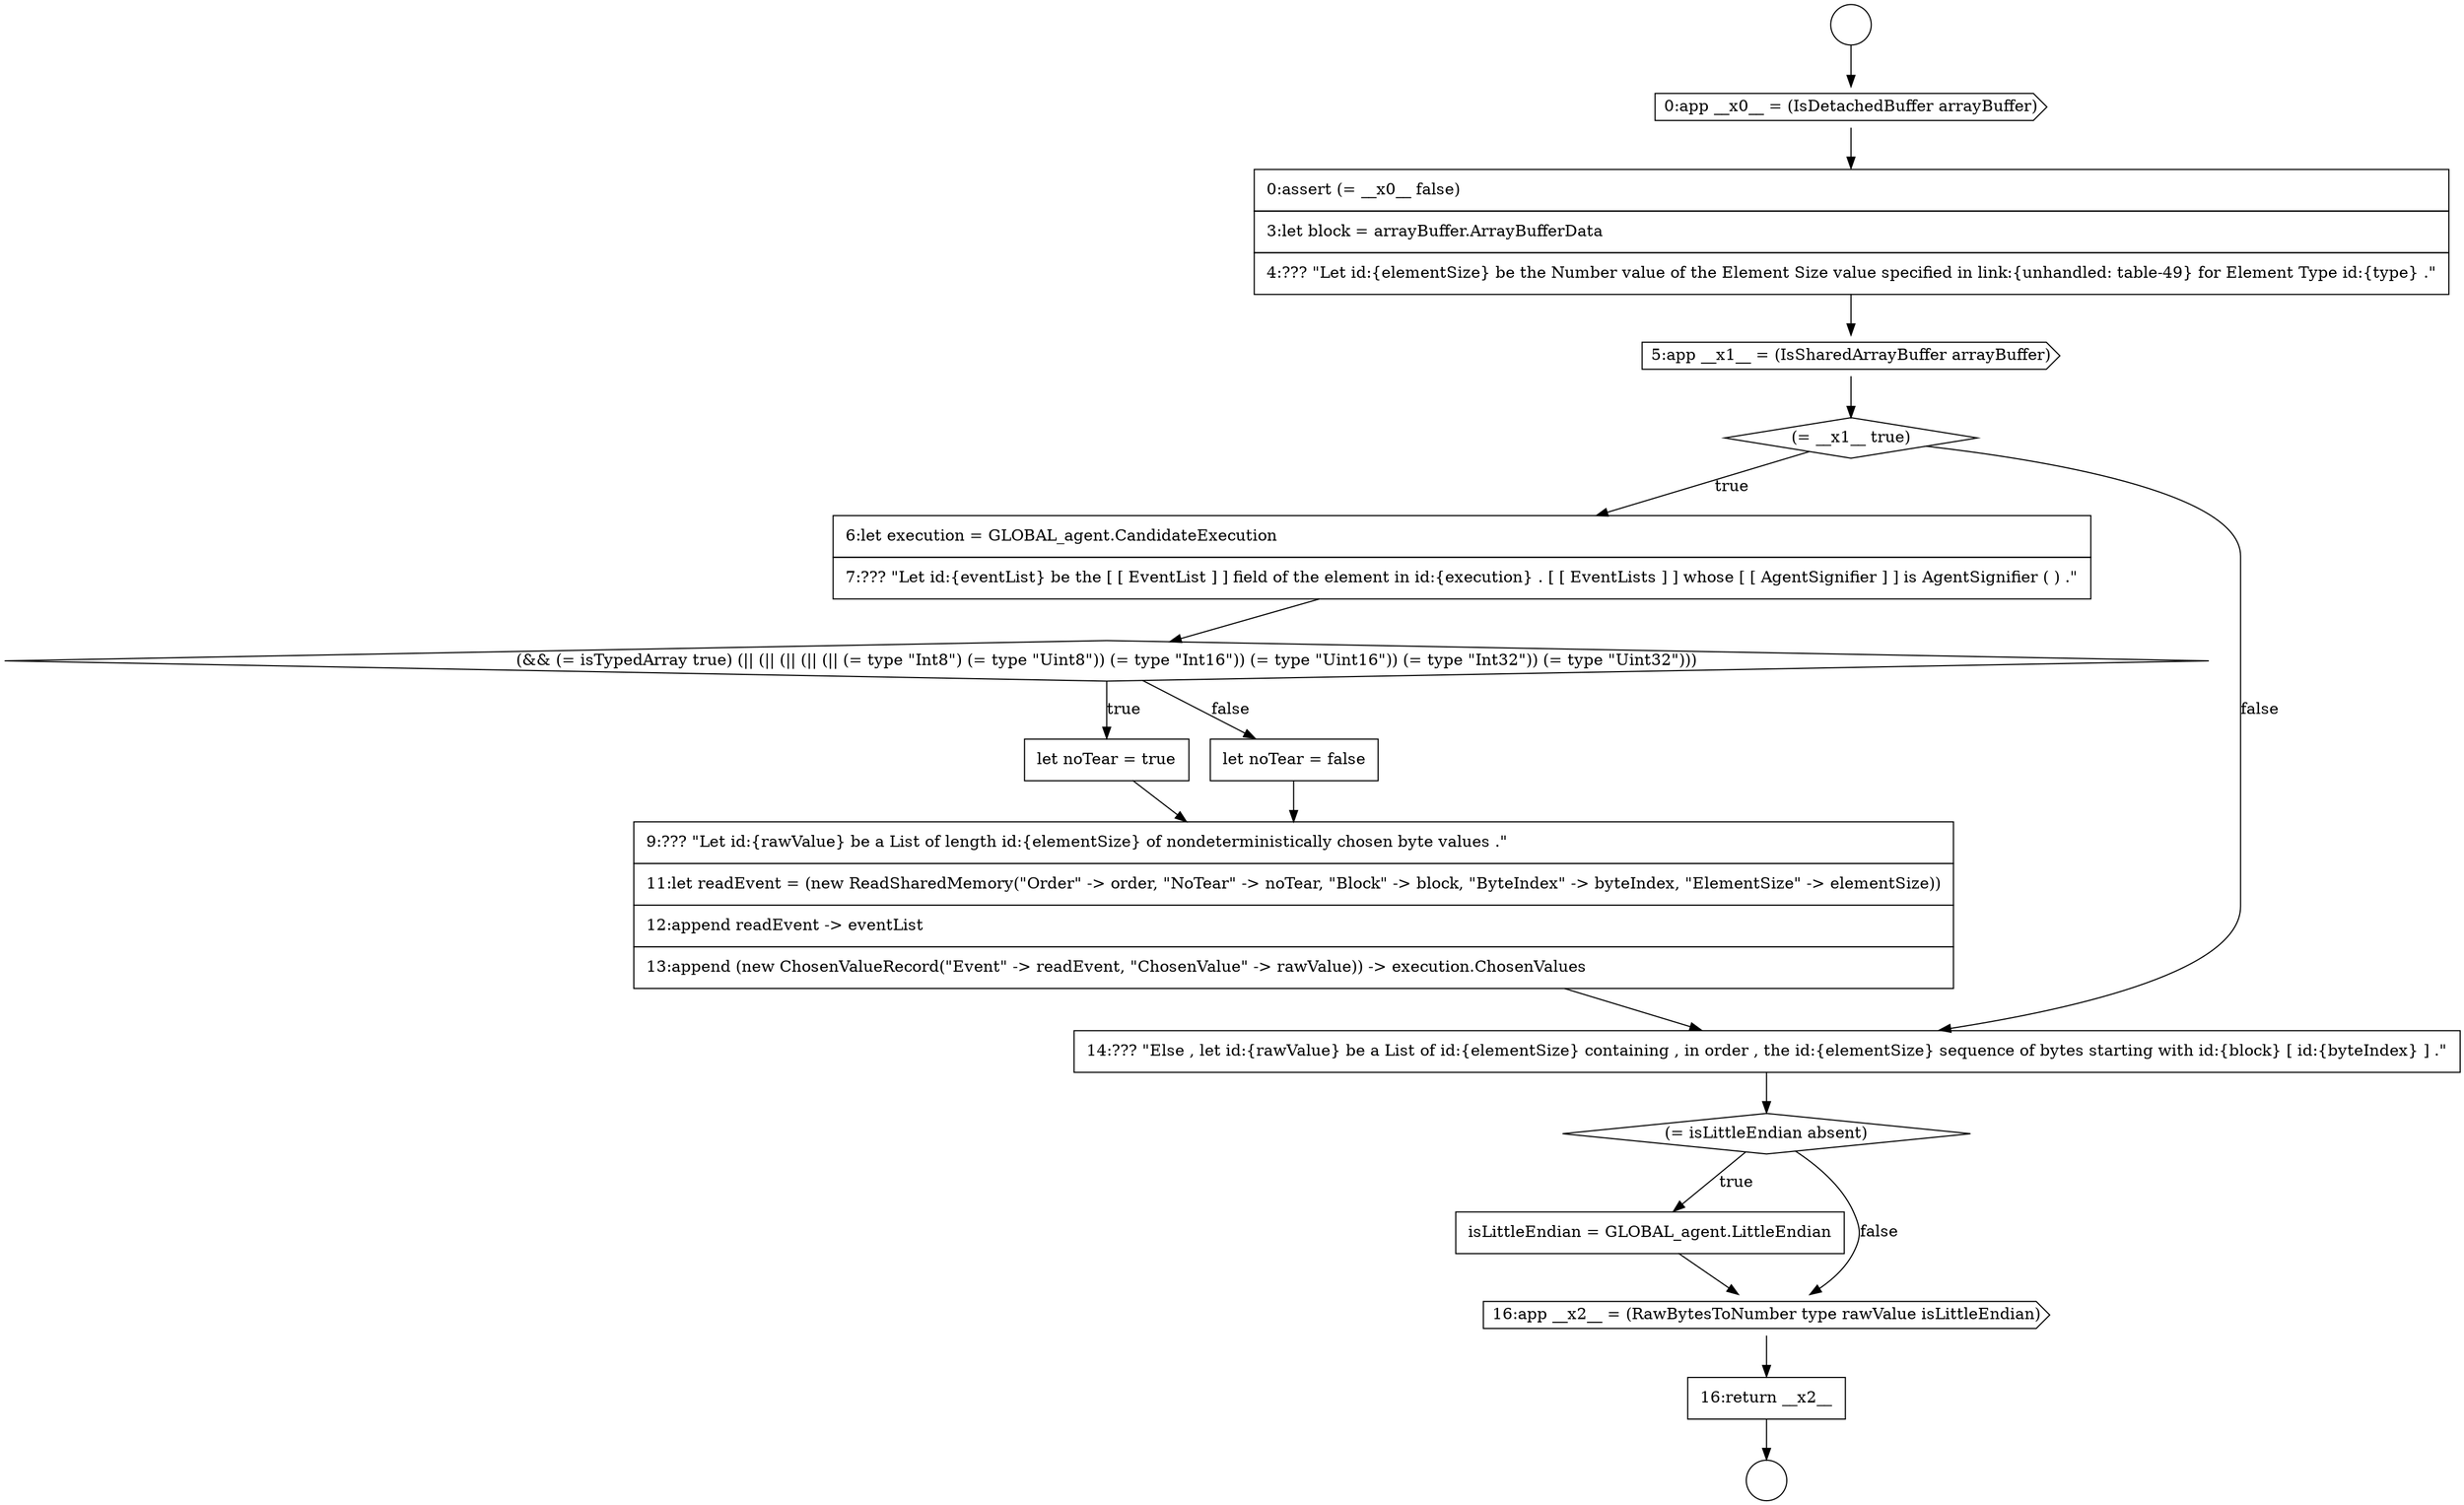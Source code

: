 digraph {
  node16137 [shape=none, margin=0, label=<<font color="black">
    <table border="0" cellborder="1" cellspacing="0" cellpadding="10">
      <tr><td align="left">0:assert (= __x0__ false)</td></tr>
      <tr><td align="left">3:let block = arrayBuffer.ArrayBufferData</td></tr>
      <tr><td align="left">4:??? &quot;Let id:{elementSize} be the Number value of the Element Size value specified in link:{unhandled: table-49} for Element Type id:{type} .&quot;</td></tr>
    </table>
  </font>> color="black" fillcolor="white" style=filled]
  node16135 [shape=circle label=" " color="black" fillcolor="white" style=filled]
  node16146 [shape=diamond, label=<<font color="black">(= isLittleEndian absent)</font>> color="black" fillcolor="white" style=filled]
  node16141 [shape=diamond, label=<<font color="black">(&amp;&amp; (= isTypedArray true) (|| (|| (|| (|| (|| (= type &quot;Int8&quot;) (= type &quot;Uint8&quot;)) (= type &quot;Int16&quot;)) (= type &quot;Uint16&quot;)) (= type &quot;Int32&quot;)) (= type &quot;Uint32&quot;)))</font>> color="black" fillcolor="white" style=filled]
  node16136 [shape=cds, label=<<font color="black">0:app __x0__ = (IsDetachedBuffer arrayBuffer)</font>> color="black" fillcolor="white" style=filled]
  node16140 [shape=none, margin=0, label=<<font color="black">
    <table border="0" cellborder="1" cellspacing="0" cellpadding="10">
      <tr><td align="left">6:let execution = GLOBAL_agent.CandidateExecution</td></tr>
      <tr><td align="left">7:??? &quot;Let id:{eventList} be the [ [ EventList ] ] field of the element in id:{execution} . [ [ EventLists ] ] whose [ [ AgentSignifier ] ] is AgentSignifier ( ) .&quot;</td></tr>
    </table>
  </font>> color="black" fillcolor="white" style=filled]
  node16144 [shape=none, margin=0, label=<<font color="black">
    <table border="0" cellborder="1" cellspacing="0" cellpadding="10">
      <tr><td align="left">9:??? &quot;Let id:{rawValue} be a List of length id:{elementSize} of nondeterministically chosen byte values .&quot;</td></tr>
      <tr><td align="left">11:let readEvent = (new ReadSharedMemory(&quot;Order&quot; -&gt; order, &quot;NoTear&quot; -&gt; noTear, &quot;Block&quot; -&gt; block, &quot;ByteIndex&quot; -&gt; byteIndex, &quot;ElementSize&quot; -&gt; elementSize))</td></tr>
      <tr><td align="left">12:append readEvent -&gt; eventList</td></tr>
      <tr><td align="left">13:append (new ChosenValueRecord(&quot;Event&quot; -&gt; readEvent, &quot;ChosenValue&quot; -&gt; rawValue)) -&gt; execution.ChosenValues</td></tr>
    </table>
  </font>> color="black" fillcolor="white" style=filled]
  node16147 [shape=none, margin=0, label=<<font color="black">
    <table border="0" cellborder="1" cellspacing="0" cellpadding="10">
      <tr><td align="left">isLittleEndian = GLOBAL_agent.LittleEndian</td></tr>
    </table>
  </font>> color="black" fillcolor="white" style=filled]
  node16139 [shape=diamond, label=<<font color="black">(= __x1__ true)</font>> color="black" fillcolor="white" style=filled]
  node16138 [shape=cds, label=<<font color="black">5:app __x1__ = (IsSharedArrayBuffer arrayBuffer)</font>> color="black" fillcolor="white" style=filled]
  node16134 [shape=circle label=" " color="black" fillcolor="white" style=filled]
  node16149 [shape=none, margin=0, label=<<font color="black">
    <table border="0" cellborder="1" cellspacing="0" cellpadding="10">
      <tr><td align="left">16:return __x2__</td></tr>
    </table>
  </font>> color="black" fillcolor="white" style=filled]
  node16145 [shape=none, margin=0, label=<<font color="black">
    <table border="0" cellborder="1" cellspacing="0" cellpadding="10">
      <tr><td align="left">14:??? &quot;Else , let id:{rawValue} be a List of id:{elementSize} containing , in order , the id:{elementSize} sequence of bytes starting with id:{block} [ id:{byteIndex} ] .&quot;</td></tr>
    </table>
  </font>> color="black" fillcolor="white" style=filled]
  node16142 [shape=none, margin=0, label=<<font color="black">
    <table border="0" cellborder="1" cellspacing="0" cellpadding="10">
      <tr><td align="left">let noTear = true</td></tr>
    </table>
  </font>> color="black" fillcolor="white" style=filled]
  node16143 [shape=none, margin=0, label=<<font color="black">
    <table border="0" cellborder="1" cellspacing="0" cellpadding="10">
      <tr><td align="left">let noTear = false</td></tr>
    </table>
  </font>> color="black" fillcolor="white" style=filled]
  node16148 [shape=cds, label=<<font color="black">16:app __x2__ = (RawBytesToNumber type rawValue isLittleEndian)</font>> color="black" fillcolor="white" style=filled]
  node16141 -> node16142 [label=<<font color="black">true</font>> color="black"]
  node16141 -> node16143 [label=<<font color="black">false</font>> color="black"]
  node16145 -> node16146 [ color="black"]
  node16144 -> node16145 [ color="black"]
  node16143 -> node16144 [ color="black"]
  node16138 -> node16139 [ color="black"]
  node16146 -> node16147 [label=<<font color="black">true</font>> color="black"]
  node16146 -> node16148 [label=<<font color="black">false</font>> color="black"]
  node16136 -> node16137 [ color="black"]
  node16139 -> node16140 [label=<<font color="black">true</font>> color="black"]
  node16139 -> node16145 [label=<<font color="black">false</font>> color="black"]
  node16142 -> node16144 [ color="black"]
  node16137 -> node16138 [ color="black"]
  node16134 -> node16136 [ color="black"]
  node16140 -> node16141 [ color="black"]
  node16149 -> node16135 [ color="black"]
  node16147 -> node16148 [ color="black"]
  node16148 -> node16149 [ color="black"]
}
